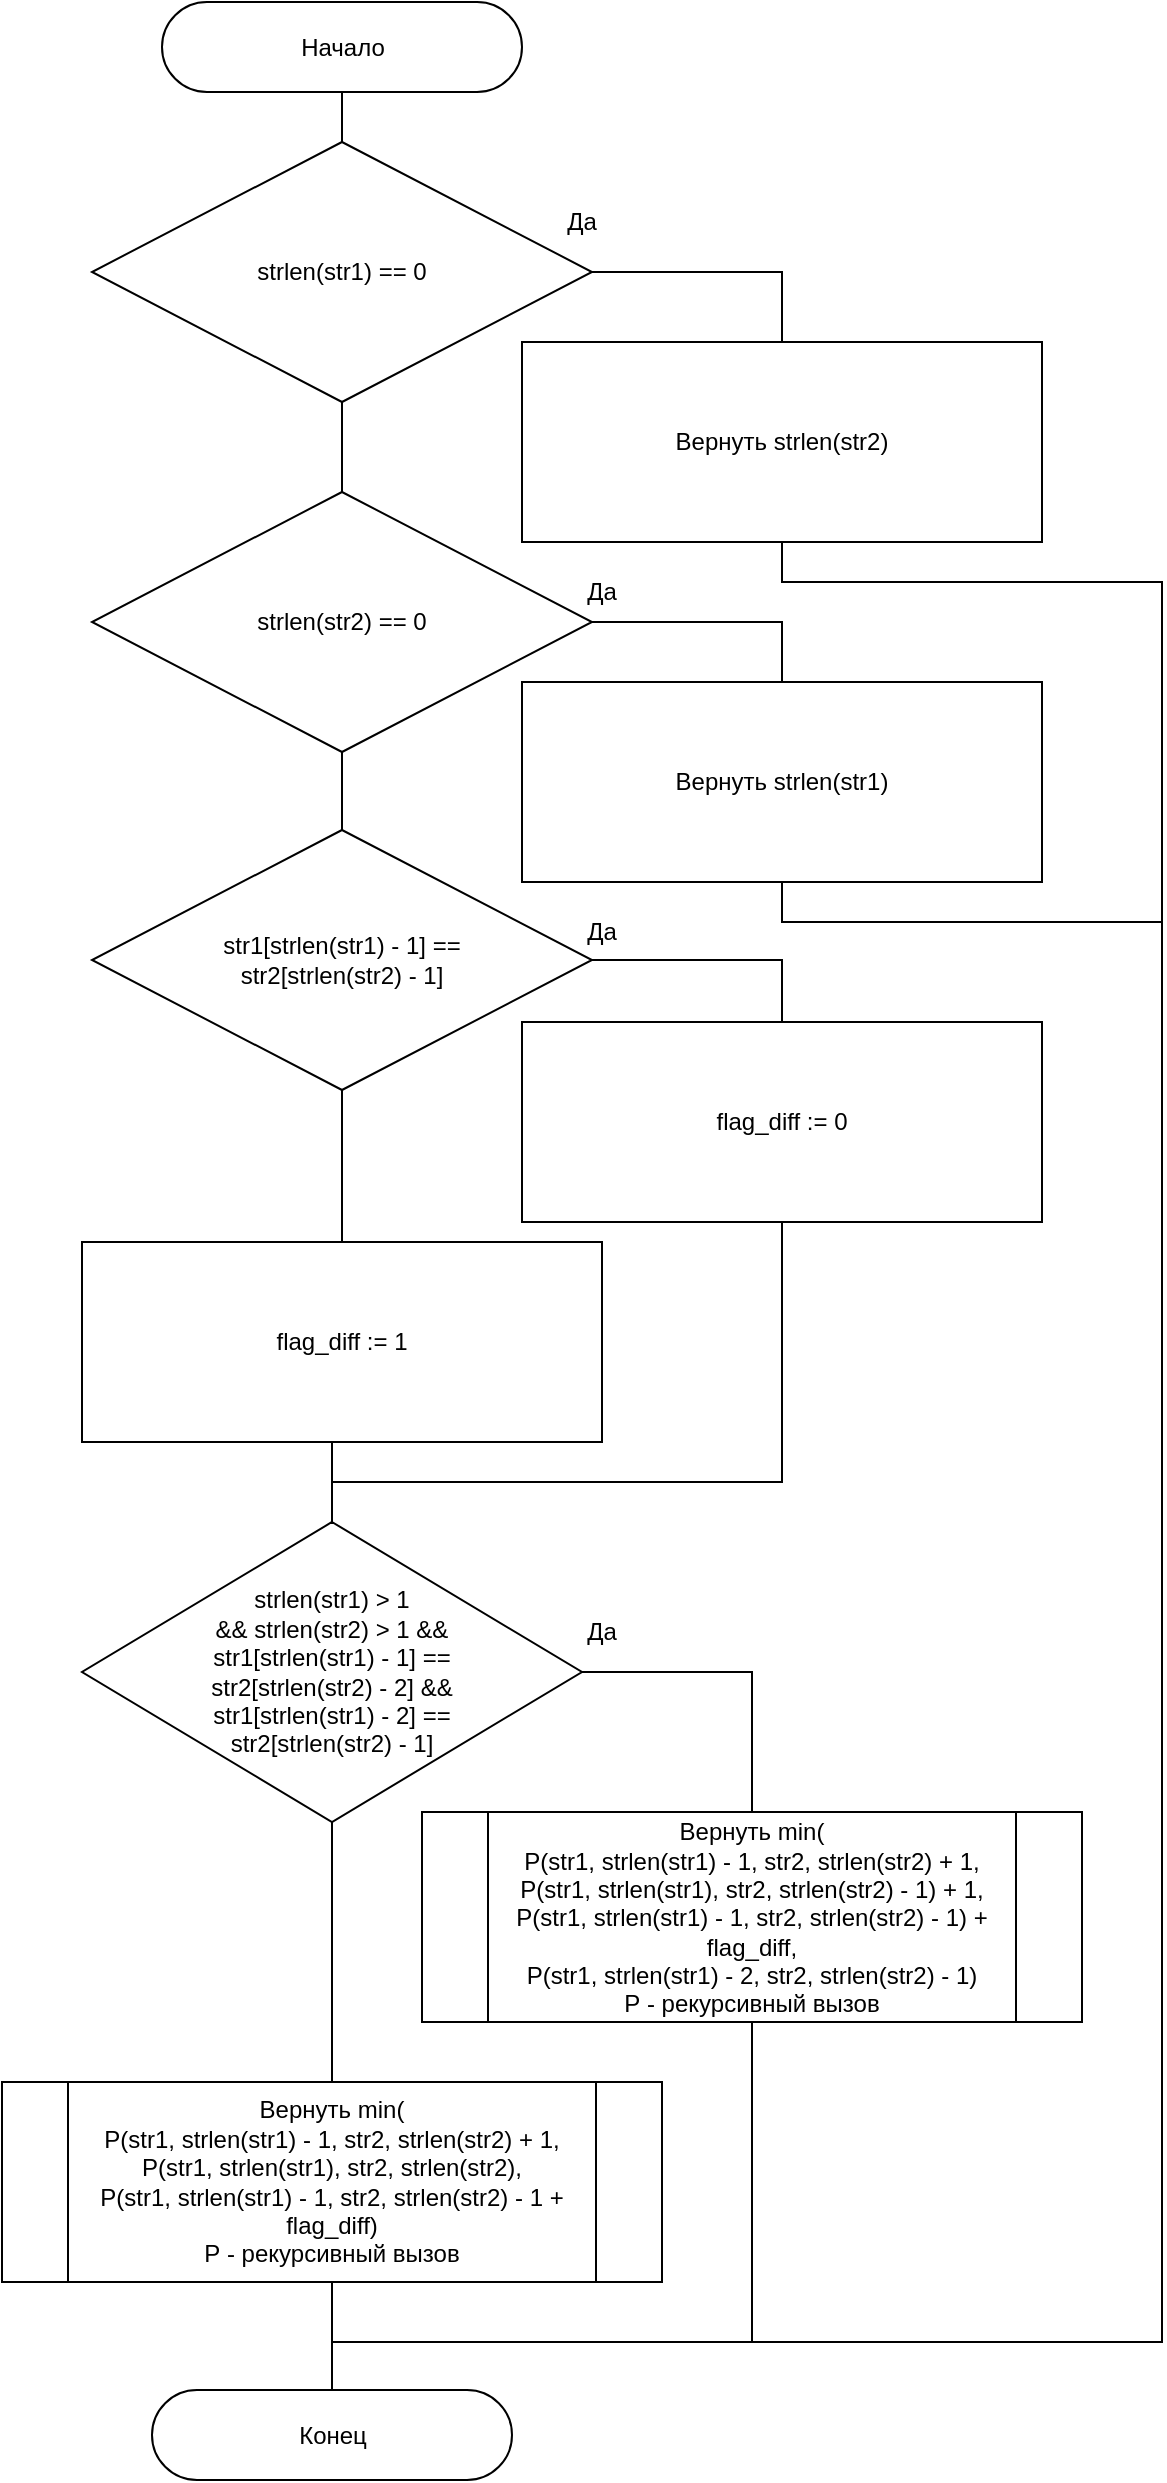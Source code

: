 <mxfile version="20.6.0" type="device"><diagram id="hxjnZcOstS6Y40lWgrpr" name="Страница 1"><mxGraphModel dx="1422" dy="772" grid="1" gridSize="10" guides="1" tooltips="1" connect="1" arrows="1" fold="1" page="1" pageScale="1" pageWidth="1169" pageHeight="827" math="0" shadow="0"><root><mxCell id="0"/><mxCell id="1" parent="0"/><mxCell id="AQNNkHL-EcdbfIuUXn-V-120" style="edgeStyle=orthogonalEdgeStyle;rounded=0;orthogonalLoop=1;jettySize=auto;html=1;exitX=0.5;exitY=0.5;exitDx=0;exitDy=22.5;exitPerimeter=0;entryX=0.5;entryY=0;entryDx=0;entryDy=0;endArrow=none;endFill=0;" parent="1" source="AQNNkHL-EcdbfIuUXn-V-2" target="AQNNkHL-EcdbfIuUXn-V-118" edge="1"><mxGeometry relative="1" as="geometry"/></mxCell><mxCell id="AQNNkHL-EcdbfIuUXn-V-2" value="Начало" style="html=1;dashed=0;whitespace=wrap;shape=mxgraph.dfd.start" parent="1" vertex="1"><mxGeometry x="150" width="180" height="45" as="geometry"/></mxCell><mxCell id="AQNNkHL-EcdbfIuUXn-V-123" style="edgeStyle=orthogonalEdgeStyle;rounded=0;orthogonalLoop=1;jettySize=auto;html=1;exitX=0.5;exitY=1;exitDx=0;exitDy=0;entryX=0.5;entryY=0;entryDx=0;entryDy=0;endArrow=none;endFill=0;" parent="1" source="AQNNkHL-EcdbfIuUXn-V-118" target="AQNNkHL-EcdbfIuUXn-V-125" edge="1"><mxGeometry relative="1" as="geometry"><mxPoint x="240" y="150" as="targetPoint"/></mxGeometry></mxCell><mxCell id="AQNNkHL-EcdbfIuUXn-V-124" style="edgeStyle=orthogonalEdgeStyle;rounded=0;orthogonalLoop=1;jettySize=auto;html=1;exitX=1;exitY=0.5;exitDx=0;exitDy=0;entryX=0.5;entryY=0;entryDx=0;entryDy=0;endArrow=none;endFill=0;" parent="1" source="AQNNkHL-EcdbfIuUXn-V-118" target="AQNNkHL-EcdbfIuUXn-V-121" edge="1"><mxGeometry relative="1" as="geometry"/></mxCell><mxCell id="AQNNkHL-EcdbfIuUXn-V-118" value="strlen(str1) == 0" style="rhombus;whiteSpace=wrap;html=1;shadow=0;" parent="1" vertex="1"><mxGeometry x="115" y="70" width="250" height="130" as="geometry"/></mxCell><mxCell id="AQNNkHL-EcdbfIuUXn-V-119" value="Да" style="text;html=1;strokeColor=none;fillColor=none;align=center;verticalAlign=middle;whiteSpace=wrap;rounded=0;shadow=0;" parent="1" vertex="1"><mxGeometry x="330" y="95" width="60" height="30" as="geometry"/></mxCell><mxCell id="_tQLLpP_H-FRnSkJl9cV-9" style="edgeStyle=orthogonalEdgeStyle;rounded=0;orthogonalLoop=1;jettySize=auto;html=1;exitX=0.5;exitY=1;exitDx=0;exitDy=0;entryX=0.5;entryY=0.5;entryDx=0;entryDy=-22.5;entryPerimeter=0;endArrow=none;endFill=0;" parent="1" source="AQNNkHL-EcdbfIuUXn-V-121" target="_tQLLpP_H-FRnSkJl9cV-1" edge="1"><mxGeometry relative="1" as="geometry"><Array as="points"><mxPoint x="460" y="290"/><mxPoint x="650" y="290"/><mxPoint x="650" y="1170"/><mxPoint x="235" y="1170"/></Array></mxGeometry></mxCell><mxCell id="AQNNkHL-EcdbfIuUXn-V-121" value="Вернуть strlen(str2)" style="rounded=0;whiteSpace=wrap;html=1;" parent="1" vertex="1"><mxGeometry x="330" y="170" width="260" height="100" as="geometry"/></mxCell><mxCell id="AQNNkHL-EcdbfIuUXn-V-127" style="edgeStyle=orthogonalEdgeStyle;rounded=0;orthogonalLoop=1;jettySize=auto;html=1;exitX=1;exitY=0.5;exitDx=0;exitDy=0;entryX=0.5;entryY=0;entryDx=0;entryDy=0;endArrow=none;endFill=0;" parent="1" source="AQNNkHL-EcdbfIuUXn-V-125" target="AQNNkHL-EcdbfIuUXn-V-126" edge="1"><mxGeometry relative="1" as="geometry"/></mxCell><mxCell id="AQNNkHL-EcdbfIuUXn-V-129" style="edgeStyle=orthogonalEdgeStyle;rounded=0;orthogonalLoop=1;jettySize=auto;html=1;exitX=0.5;exitY=1;exitDx=0;exitDy=0;entryX=0.5;entryY=0;entryDx=0;entryDy=0;endArrow=none;endFill=0;" parent="1" source="AQNNkHL-EcdbfIuUXn-V-125" target="AQNNkHL-EcdbfIuUXn-V-128" edge="1"><mxGeometry relative="1" as="geometry"/></mxCell><mxCell id="AQNNkHL-EcdbfIuUXn-V-125" value="strlen(str2) == 0" style="rhombus;whiteSpace=wrap;html=1;shadow=0;" parent="1" vertex="1"><mxGeometry x="115" y="245" width="250" height="130" as="geometry"/></mxCell><mxCell id="_tQLLpP_H-FRnSkJl9cV-8" style="edgeStyle=orthogonalEdgeStyle;rounded=0;orthogonalLoop=1;jettySize=auto;html=1;exitX=0.5;exitY=1;exitDx=0;exitDy=0;entryX=0.5;entryY=0.5;entryDx=0;entryDy=-22.5;entryPerimeter=0;endArrow=none;endFill=0;" parent="1" source="AQNNkHL-EcdbfIuUXn-V-126" target="_tQLLpP_H-FRnSkJl9cV-1" edge="1"><mxGeometry relative="1" as="geometry"><Array as="points"><mxPoint x="460" y="460"/><mxPoint x="650" y="460"/><mxPoint x="650" y="1170"/><mxPoint x="235" y="1170"/></Array></mxGeometry></mxCell><mxCell id="AQNNkHL-EcdbfIuUXn-V-126" value="Вернуть strlen(str1)" style="rounded=0;whiteSpace=wrap;html=1;" parent="1" vertex="1"><mxGeometry x="330" y="340" width="260" height="100" as="geometry"/></mxCell><mxCell id="AQNNkHL-EcdbfIuUXn-V-134" style="edgeStyle=orthogonalEdgeStyle;rounded=0;orthogonalLoop=1;jettySize=auto;html=1;exitX=1;exitY=0.5;exitDx=0;exitDy=0;entryX=0.5;entryY=0;entryDx=0;entryDy=0;endArrow=none;endFill=0;" parent="1" source="AQNNkHL-EcdbfIuUXn-V-128" target="AQNNkHL-EcdbfIuUXn-V-132" edge="1"><mxGeometry relative="1" as="geometry"/></mxCell><mxCell id="AQNNkHL-EcdbfIuUXn-V-135" style="edgeStyle=orthogonalEdgeStyle;rounded=0;orthogonalLoop=1;jettySize=auto;html=1;exitX=0.5;exitY=1;exitDx=0;exitDy=0;entryX=0.5;entryY=0;entryDx=0;entryDy=0;endArrow=none;endFill=0;" parent="1" source="AQNNkHL-EcdbfIuUXn-V-128" target="AQNNkHL-EcdbfIuUXn-V-133" edge="1"><mxGeometry relative="1" as="geometry"/></mxCell><mxCell id="AQNNkHL-EcdbfIuUXn-V-128" value="str1[strlen(str1) - 1] ==&lt;br&gt;str2[strlen(str2) - 1]" style="rhombus;whiteSpace=wrap;html=1;shadow=0;" parent="1" vertex="1"><mxGeometry x="115" y="414" width="250" height="130" as="geometry"/></mxCell><mxCell id="AQNNkHL-EcdbfIuUXn-V-130" value="Да" style="text;html=1;strokeColor=none;fillColor=none;align=center;verticalAlign=middle;whiteSpace=wrap;rounded=0;shadow=0;" parent="1" vertex="1"><mxGeometry x="340" y="280" width="60" height="30" as="geometry"/></mxCell><mxCell id="AQNNkHL-EcdbfIuUXn-V-131" value="Да" style="text;html=1;strokeColor=none;fillColor=none;align=center;verticalAlign=middle;whiteSpace=wrap;rounded=0;shadow=0;" parent="1" vertex="1"><mxGeometry x="340" y="450" width="60" height="30" as="geometry"/></mxCell><mxCell id="_tQLLpP_H-FRnSkJl9cV-7" style="edgeStyle=orthogonalEdgeStyle;rounded=0;orthogonalLoop=1;jettySize=auto;html=1;exitX=0.5;exitY=1;exitDx=0;exitDy=0;entryX=0.5;entryY=0;entryDx=0;entryDy=0;endArrow=none;endFill=0;" parent="1" source="AQNNkHL-EcdbfIuUXn-V-132" target="AQNNkHL-EcdbfIuUXn-V-136" edge="1"><mxGeometry relative="1" as="geometry"><Array as="points"><mxPoint x="460" y="740"/><mxPoint x="235" y="740"/></Array></mxGeometry></mxCell><mxCell id="AQNNkHL-EcdbfIuUXn-V-132" value="flag_diff := 0" style="rounded=0;whiteSpace=wrap;html=1;" parent="1" vertex="1"><mxGeometry x="330" y="510" width="260" height="100" as="geometry"/></mxCell><mxCell id="_tQLLpP_H-FRnSkJl9cV-6" style="edgeStyle=orthogonalEdgeStyle;rounded=0;orthogonalLoop=1;jettySize=auto;html=1;exitX=0.5;exitY=1;exitDx=0;exitDy=0;entryX=0.5;entryY=0;entryDx=0;entryDy=0;endArrow=none;endFill=0;" parent="1" source="AQNNkHL-EcdbfIuUXn-V-133" target="AQNNkHL-EcdbfIuUXn-V-136" edge="1"><mxGeometry relative="1" as="geometry"><Array as="points"><mxPoint x="235" y="720"/></Array></mxGeometry></mxCell><mxCell id="AQNNkHL-EcdbfIuUXn-V-133" value="flag_diff := 1" style="rounded=0;whiteSpace=wrap;html=1;" parent="1" vertex="1"><mxGeometry x="110" y="620" width="260" height="100" as="geometry"/></mxCell><mxCell id="aKrs0ZWDiEfcy2YjAomq-1" style="edgeStyle=orthogonalEdgeStyle;rounded=0;orthogonalLoop=1;jettySize=auto;html=1;exitX=1;exitY=0.5;exitDx=0;exitDy=0;entryX=0.5;entryY=0;entryDx=0;entryDy=0;endArrow=none;endFill=0;" parent="1" source="AQNNkHL-EcdbfIuUXn-V-136" target="aKrs0ZWDiEfcy2YjAomq-3" edge="1"><mxGeometry relative="1" as="geometry"><mxPoint x="320" y="1340.0" as="targetPoint"/></mxGeometry></mxCell><mxCell id="aKrs0ZWDiEfcy2YjAomq-9" style="edgeStyle=orthogonalEdgeStyle;rounded=0;orthogonalLoop=1;jettySize=auto;html=1;exitX=0.5;exitY=1;exitDx=0;exitDy=0;entryX=0.5;entryY=0;entryDx=0;entryDy=0;endArrow=none;endFill=0;" parent="1" source="AQNNkHL-EcdbfIuUXn-V-136" target="aKrs0ZWDiEfcy2YjAomq-8" edge="1"><mxGeometry relative="1" as="geometry"/></mxCell><mxCell id="AQNNkHL-EcdbfIuUXn-V-136" value="strlen(str1) &amp;gt; 1 &lt;br&gt;&amp;amp;&amp;amp; strlen(str2) &amp;gt; 1 &amp;amp;&amp;amp;&lt;br&gt;str1[strlen(str1) - 1] ==&lt;br&gt;str2[strlen(str2) - 2] &amp;amp;&amp;amp;&lt;br&gt;str1[strlen(str1) - 2] ==&lt;br&gt;str2[strlen(str2) - 1]" style="rhombus;whiteSpace=wrap;html=1;shadow=0;" parent="1" vertex="1"><mxGeometry x="110" y="760" width="250" height="150" as="geometry"/></mxCell><mxCell id="AQNNkHL-EcdbfIuUXn-V-141" value="Да" style="text;html=1;strokeColor=none;fillColor=none;align=center;verticalAlign=middle;whiteSpace=wrap;rounded=0;shadow=0;" parent="1" vertex="1"><mxGeometry x="340" y="800" width="60" height="30" as="geometry"/></mxCell><mxCell id="_tQLLpP_H-FRnSkJl9cV-4" style="edgeStyle=orthogonalEdgeStyle;rounded=0;orthogonalLoop=1;jettySize=auto;html=1;exitX=0.5;exitY=1;exitDx=0;exitDy=0;entryX=0.5;entryY=0.5;entryDx=0;entryDy=-22.5;entryPerimeter=0;endArrow=none;endFill=0;" parent="1" source="aKrs0ZWDiEfcy2YjAomq-3" target="_tQLLpP_H-FRnSkJl9cV-1" edge="1"><mxGeometry relative="1" as="geometry"><Array as="points"><mxPoint x="445" y="1170"/><mxPoint x="235" y="1170"/></Array></mxGeometry></mxCell><mxCell id="aKrs0ZWDiEfcy2YjAomq-3" value="Вернуть min(&lt;br&gt;Р(str1, strlen(str1) - 1, str2, strlen(str2) + 1,&lt;br&gt;Р(str1, strlen(str1), str2, strlen(str2) - 1) + 1,&lt;br&gt;Р(str1, strlen(str1) - 1, str2, strlen(str2) - 1) + flag_diff,&lt;br&gt;Р(str1, strlen(str1) - 2, str2, strlen(str2) - 1)&lt;br&gt;Р - рекурсивный вызов" style="shape=process;whiteSpace=wrap;html=1;backgroundOutline=1;" parent="1" vertex="1"><mxGeometry x="280" y="905" width="330" height="105" as="geometry"/></mxCell><mxCell id="_tQLLpP_H-FRnSkJl9cV-2" style="edgeStyle=orthogonalEdgeStyle;rounded=0;orthogonalLoop=1;jettySize=auto;html=1;exitX=0.5;exitY=1;exitDx=0;exitDy=0;entryX=0.5;entryY=0.5;entryDx=0;entryDy=-22.5;entryPerimeter=0;endArrow=none;endFill=0;" parent="1" source="aKrs0ZWDiEfcy2YjAomq-8" target="_tQLLpP_H-FRnSkJl9cV-1" edge="1"><mxGeometry relative="1" as="geometry"/></mxCell><mxCell id="aKrs0ZWDiEfcy2YjAomq-8" value="Вернуть min(&lt;br&gt;Р(str1, strlen(str1) - 1, str2, strlen(str2) + 1,&lt;br&gt;Р(str1, strlen(str1), str2, strlen(str2),&lt;br&gt;Р(str1, strlen(str1) - 1, str2, strlen(str2) - 1 + flag_diff)&lt;br&gt;Р - рекурсивный вызов" style="shape=process;whiteSpace=wrap;html=1;backgroundOutline=1;" parent="1" vertex="1"><mxGeometry x="70" y="1040" width="330" height="100" as="geometry"/></mxCell><mxCell id="_tQLLpP_H-FRnSkJl9cV-1" value="Конец" style="html=1;dashed=0;whitespace=wrap;shape=mxgraph.dfd.start" parent="1" vertex="1"><mxGeometry x="145" y="1194" width="180" height="45" as="geometry"/></mxCell></root></mxGraphModel></diagram></mxfile>